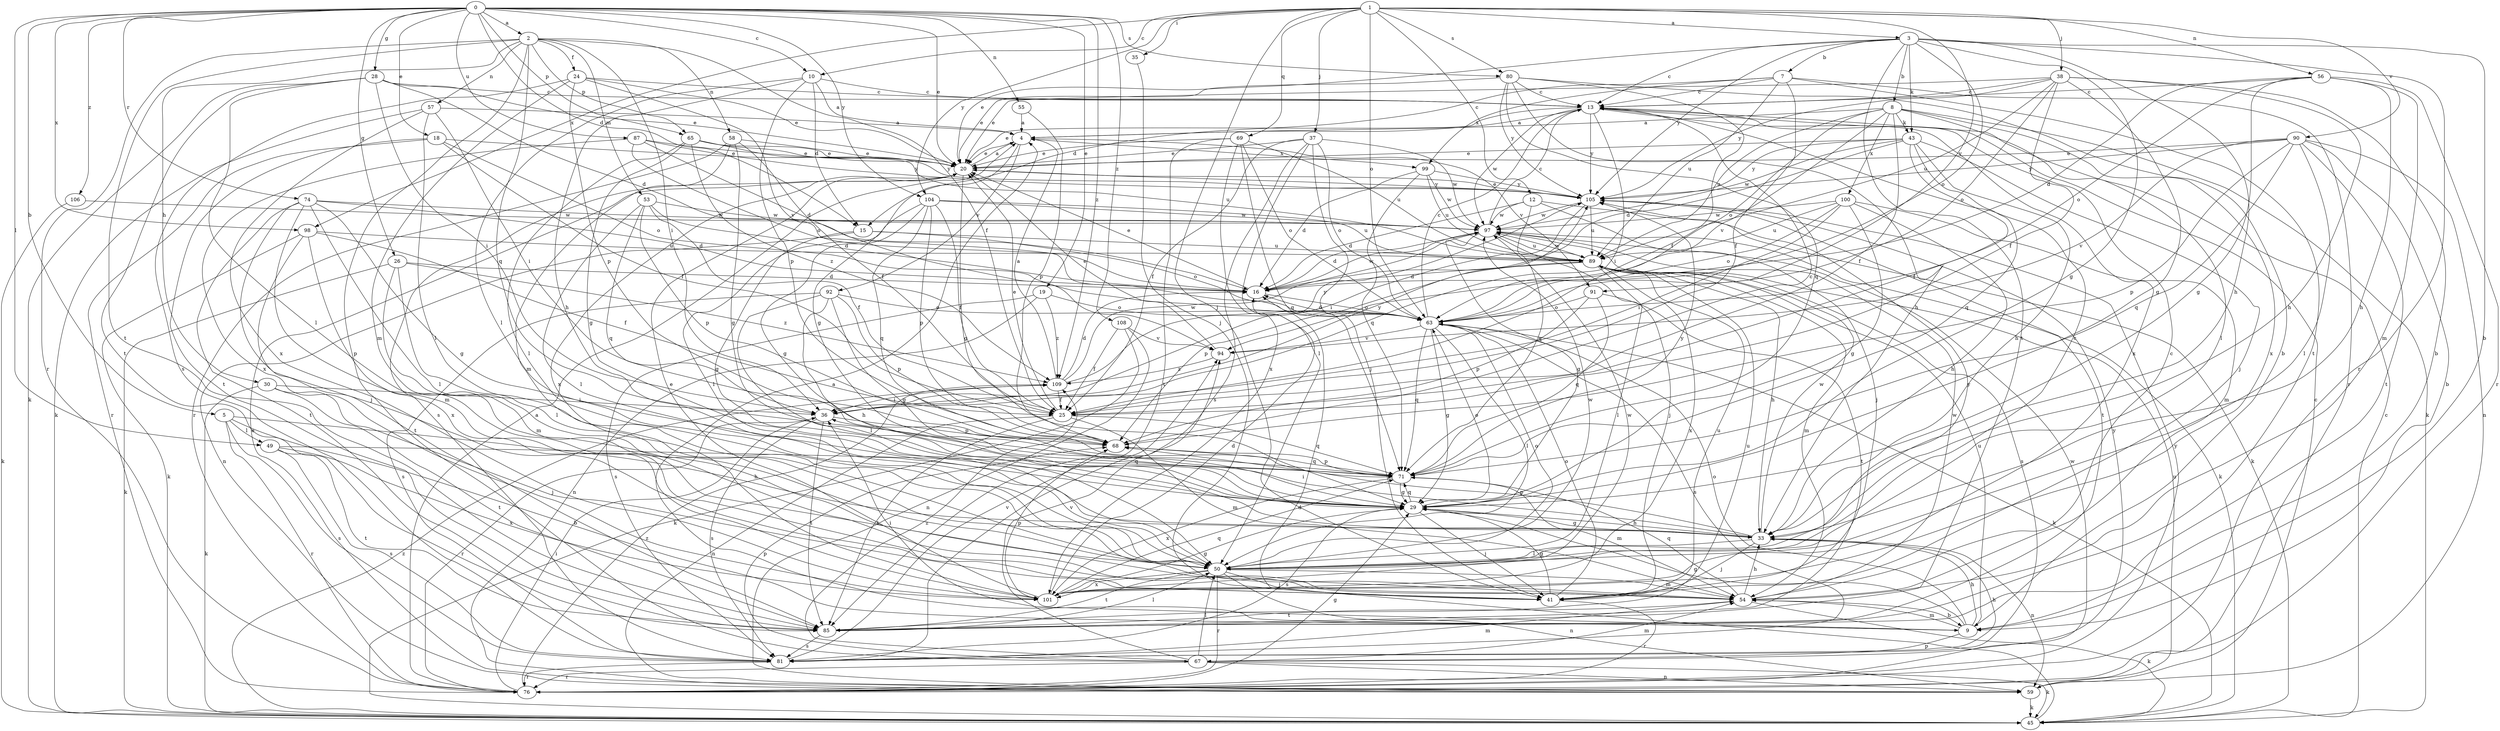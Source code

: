 strict digraph  {
0;
1;
2;
3;
4;
5;
7;
8;
9;
10;
12;
13;
15;
16;
18;
19;
20;
24;
25;
26;
28;
29;
30;
33;
35;
36;
37;
38;
41;
43;
45;
49;
50;
53;
54;
55;
56;
57;
58;
59;
63;
65;
67;
68;
69;
71;
74;
76;
80;
81;
85;
87;
89;
90;
91;
92;
94;
97;
98;
99;
100;
101;
104;
105;
106;
108;
109;
0 -> 2  [label=a];
0 -> 5  [label=b];
0 -> 10  [label=c];
0 -> 15  [label=d];
0 -> 18  [label=e];
0 -> 19  [label=e];
0 -> 20  [label=e];
0 -> 26  [label=g];
0 -> 28  [label=g];
0 -> 49  [label=l];
0 -> 55  [label=n];
0 -> 65  [label=p];
0 -> 74  [label=r];
0 -> 80  [label=s];
0 -> 87  [label=u];
0 -> 98  [label=x];
0 -> 104  [label=y];
0 -> 106  [label=z];
0 -> 108  [label=z];
0 -> 109  [label=z];
1 -> 3  [label=a];
1 -> 10  [label=c];
1 -> 12  [label=c];
1 -> 35  [label=i];
1 -> 37  [label=j];
1 -> 38  [label=j];
1 -> 41  [label=j];
1 -> 56  [label=n];
1 -> 63  [label=o];
1 -> 69  [label=q];
1 -> 80  [label=s];
1 -> 90  [label=v];
1 -> 91  [label=v];
1 -> 98  [label=x];
1 -> 104  [label=y];
2 -> 24  [label=f];
2 -> 25  [label=f];
2 -> 30  [label=h];
2 -> 36  [label=i];
2 -> 53  [label=m];
2 -> 57  [label=n];
2 -> 58  [label=n];
2 -> 65  [label=p];
2 -> 67  [label=p];
2 -> 71  [label=q];
2 -> 76  [label=r];
2 -> 85  [label=t];
3 -> 7  [label=b];
3 -> 8  [label=b];
3 -> 9  [label=b];
3 -> 13  [label=c];
3 -> 20  [label=e];
3 -> 29  [label=g];
3 -> 33  [label=h];
3 -> 43  [label=k];
3 -> 63  [label=o];
3 -> 76  [label=r];
3 -> 85  [label=t];
3 -> 105  [label=y];
4 -> 20  [label=e];
4 -> 29  [label=g];
4 -> 91  [label=v];
4 -> 92  [label=v];
4 -> 99  [label=x];
5 -> 9  [label=b];
5 -> 33  [label=h];
5 -> 49  [label=l];
5 -> 76  [label=r];
5 -> 81  [label=s];
7 -> 13  [label=c];
7 -> 15  [label=d];
7 -> 25  [label=f];
7 -> 76  [label=r];
7 -> 85  [label=t];
7 -> 89  [label=u];
7 -> 99  [label=x];
8 -> 4  [label=a];
8 -> 25  [label=f];
8 -> 43  [label=k];
8 -> 45  [label=k];
8 -> 50  [label=l];
8 -> 63  [label=o];
8 -> 89  [label=u];
8 -> 94  [label=v];
8 -> 100  [label=x];
8 -> 101  [label=x];
9 -> 4  [label=a];
9 -> 29  [label=g];
9 -> 33  [label=h];
9 -> 36  [label=i];
9 -> 54  [label=m];
9 -> 63  [label=o];
9 -> 67  [label=p];
9 -> 89  [label=u];
10 -> 4  [label=a];
10 -> 13  [label=c];
10 -> 15  [label=d];
10 -> 33  [label=h];
10 -> 50  [label=l];
10 -> 68  [label=p];
12 -> 16  [label=d];
12 -> 41  [label=j];
12 -> 45  [label=k];
12 -> 71  [label=q];
12 -> 97  [label=w];
13 -> 4  [label=a];
13 -> 20  [label=e];
13 -> 36  [label=i];
13 -> 97  [label=w];
13 -> 101  [label=x];
13 -> 105  [label=y];
15 -> 29  [label=g];
15 -> 59  [label=n];
15 -> 63  [label=o];
15 -> 89  [label=u];
16 -> 20  [label=e];
16 -> 63  [label=o];
16 -> 97  [label=w];
18 -> 20  [label=e];
18 -> 25  [label=f];
18 -> 63  [label=o];
18 -> 76  [label=r];
18 -> 85  [label=t];
19 -> 59  [label=n];
19 -> 63  [label=o];
19 -> 81  [label=s];
19 -> 109  [label=z];
20 -> 4  [label=a];
20 -> 29  [label=g];
20 -> 81  [label=s];
20 -> 101  [label=x];
20 -> 105  [label=y];
24 -> 13  [label=c];
24 -> 20  [label=e];
24 -> 54  [label=m];
24 -> 68  [label=p];
24 -> 81  [label=s];
24 -> 94  [label=v];
25 -> 20  [label=e];
25 -> 54  [label=m];
25 -> 59  [label=n];
25 -> 71  [label=q];
25 -> 85  [label=t];
26 -> 16  [label=d];
26 -> 45  [label=k];
26 -> 50  [label=l];
26 -> 54  [label=m];
26 -> 109  [label=z];
28 -> 13  [label=c];
28 -> 16  [label=d];
28 -> 20  [label=e];
28 -> 36  [label=i];
28 -> 45  [label=k];
28 -> 50  [label=l];
28 -> 85  [label=t];
29 -> 33  [label=h];
29 -> 41  [label=j];
29 -> 63  [label=o];
29 -> 71  [label=q];
29 -> 81  [label=s];
30 -> 36  [label=i];
30 -> 41  [label=j];
30 -> 45  [label=k];
30 -> 85  [label=t];
33 -> 29  [label=g];
33 -> 36  [label=i];
33 -> 41  [label=j];
33 -> 50  [label=l];
33 -> 59  [label=n];
33 -> 68  [label=p];
33 -> 97  [label=w];
35 -> 41  [label=j];
36 -> 68  [label=p];
36 -> 76  [label=r];
36 -> 81  [label=s];
36 -> 85  [label=t];
36 -> 105  [label=y];
37 -> 20  [label=e];
37 -> 25  [label=f];
37 -> 41  [label=j];
37 -> 50  [label=l];
37 -> 63  [label=o];
37 -> 81  [label=s];
37 -> 97  [label=w];
38 -> 9  [label=b];
38 -> 13  [label=c];
38 -> 20  [label=e];
38 -> 25  [label=f];
38 -> 29  [label=g];
38 -> 33  [label=h];
38 -> 63  [label=o];
38 -> 89  [label=u];
38 -> 105  [label=y];
41 -> 29  [label=g];
41 -> 63  [label=o];
41 -> 76  [label=r];
41 -> 89  [label=u];
43 -> 16  [label=d];
43 -> 20  [label=e];
43 -> 25  [label=f];
43 -> 33  [label=h];
43 -> 41  [label=j];
43 -> 71  [label=q];
43 -> 97  [label=w];
43 -> 105  [label=y];
45 -> 13  [label=c];
45 -> 16  [label=d];
45 -> 109  [label=z];
49 -> 71  [label=q];
49 -> 81  [label=s];
49 -> 85  [label=t];
49 -> 101  [label=x];
50 -> 13  [label=c];
50 -> 41  [label=j];
50 -> 54  [label=m];
50 -> 59  [label=n];
50 -> 63  [label=o];
50 -> 76  [label=r];
50 -> 85  [label=t];
50 -> 97  [label=w];
50 -> 101  [label=x];
50 -> 105  [label=y];
53 -> 16  [label=d];
53 -> 25  [label=f];
53 -> 50  [label=l];
53 -> 68  [label=p];
53 -> 71  [label=q];
53 -> 97  [label=w];
54 -> 9  [label=b];
54 -> 13  [label=c];
54 -> 33  [label=h];
54 -> 45  [label=k];
54 -> 71  [label=q];
54 -> 85  [label=t];
54 -> 97  [label=w];
55 -> 4  [label=a];
55 -> 68  [label=p];
56 -> 13  [label=c];
56 -> 16  [label=d];
56 -> 29  [label=g];
56 -> 33  [label=h];
56 -> 54  [label=m];
56 -> 63  [label=o];
56 -> 76  [label=r];
57 -> 4  [label=a];
57 -> 36  [label=i];
57 -> 45  [label=k];
57 -> 50  [label=l];
57 -> 101  [label=x];
58 -> 20  [label=e];
58 -> 25  [label=f];
58 -> 29  [label=g];
58 -> 54  [label=m];
58 -> 76  [label=r];
59 -> 13  [label=c];
59 -> 20  [label=e];
59 -> 45  [label=k];
59 -> 89  [label=u];
63 -> 13  [label=c];
63 -> 16  [label=d];
63 -> 29  [label=g];
63 -> 45  [label=k];
63 -> 50  [label=l];
63 -> 71  [label=q];
63 -> 81  [label=s];
63 -> 94  [label=v];
65 -> 20  [label=e];
65 -> 29  [label=g];
65 -> 50  [label=l];
65 -> 89  [label=u];
65 -> 105  [label=y];
65 -> 109  [label=z];
67 -> 45  [label=k];
67 -> 50  [label=l];
67 -> 54  [label=m];
67 -> 59  [label=n];
67 -> 68  [label=p];
67 -> 76  [label=r];
67 -> 94  [label=v];
67 -> 105  [label=y];
67 -> 109  [label=z];
68 -> 13  [label=c];
68 -> 71  [label=q];
69 -> 20  [label=e];
69 -> 63  [label=o];
69 -> 71  [label=q];
69 -> 85  [label=t];
69 -> 89  [label=u];
69 -> 101  [label=x];
71 -> 29  [label=g];
71 -> 54  [label=m];
71 -> 68  [label=p];
71 -> 101  [label=x];
71 -> 105  [label=y];
74 -> 16  [label=d];
74 -> 29  [label=g];
74 -> 41  [label=j];
74 -> 50  [label=l];
74 -> 54  [label=m];
74 -> 85  [label=t];
74 -> 97  [label=w];
76 -> 4  [label=a];
76 -> 29  [label=g];
76 -> 36  [label=i];
76 -> 97  [label=w];
76 -> 105  [label=y];
76 -> 109  [label=z];
80 -> 9  [label=b];
80 -> 13  [label=c];
80 -> 20  [label=e];
80 -> 25  [label=f];
80 -> 33  [label=h];
80 -> 71  [label=q];
80 -> 105  [label=y];
81 -> 33  [label=h];
81 -> 54  [label=m];
81 -> 76  [label=r];
81 -> 94  [label=v];
85 -> 50  [label=l];
85 -> 81  [label=s];
85 -> 89  [label=u];
87 -> 16  [label=d];
87 -> 20  [label=e];
87 -> 63  [label=o];
87 -> 101  [label=x];
87 -> 105  [label=y];
89 -> 16  [label=d];
89 -> 33  [label=h];
89 -> 50  [label=l];
89 -> 54  [label=m];
89 -> 68  [label=p];
89 -> 81  [label=s];
89 -> 97  [label=w];
89 -> 101  [label=x];
90 -> 9  [label=b];
90 -> 20  [label=e];
90 -> 50  [label=l];
90 -> 59  [label=n];
90 -> 68  [label=p];
90 -> 71  [label=q];
90 -> 85  [label=t];
90 -> 94  [label=v];
90 -> 105  [label=y];
91 -> 63  [label=o];
91 -> 68  [label=p];
91 -> 71  [label=q];
91 -> 85  [label=t];
92 -> 29  [label=g];
92 -> 33  [label=h];
92 -> 50  [label=l];
92 -> 63  [label=o];
92 -> 68  [label=p];
92 -> 81  [label=s];
94 -> 20  [label=e];
94 -> 109  [label=z];
97 -> 13  [label=c];
97 -> 16  [label=d];
97 -> 29  [label=g];
97 -> 41  [label=j];
97 -> 45  [label=k];
97 -> 89  [label=u];
98 -> 25  [label=f];
98 -> 45  [label=k];
98 -> 85  [label=t];
98 -> 89  [label=u];
98 -> 101  [label=x];
99 -> 16  [label=d];
99 -> 71  [label=q];
99 -> 89  [label=u];
99 -> 97  [label=w];
99 -> 105  [label=y];
100 -> 29  [label=g];
100 -> 33  [label=h];
100 -> 36  [label=i];
100 -> 54  [label=m];
100 -> 63  [label=o];
100 -> 89  [label=u];
100 -> 97  [label=w];
101 -> 16  [label=d];
101 -> 20  [label=e];
101 -> 29  [label=g];
101 -> 68  [label=p];
101 -> 71  [label=q];
101 -> 97  [label=w];
104 -> 25  [label=f];
104 -> 29  [label=g];
104 -> 50  [label=l];
104 -> 68  [label=p];
104 -> 71  [label=q];
104 -> 89  [label=u];
104 -> 97  [label=w];
105 -> 20  [label=e];
105 -> 36  [label=i];
105 -> 85  [label=t];
105 -> 89  [label=u];
105 -> 97  [label=w];
106 -> 45  [label=k];
106 -> 97  [label=w];
108 -> 25  [label=f];
108 -> 45  [label=k];
108 -> 59  [label=n];
108 -> 94  [label=v];
109 -> 4  [label=a];
109 -> 16  [label=d];
109 -> 25  [label=f];
109 -> 36  [label=i];
109 -> 97  [label=w];
109 -> 105  [label=y];
}
